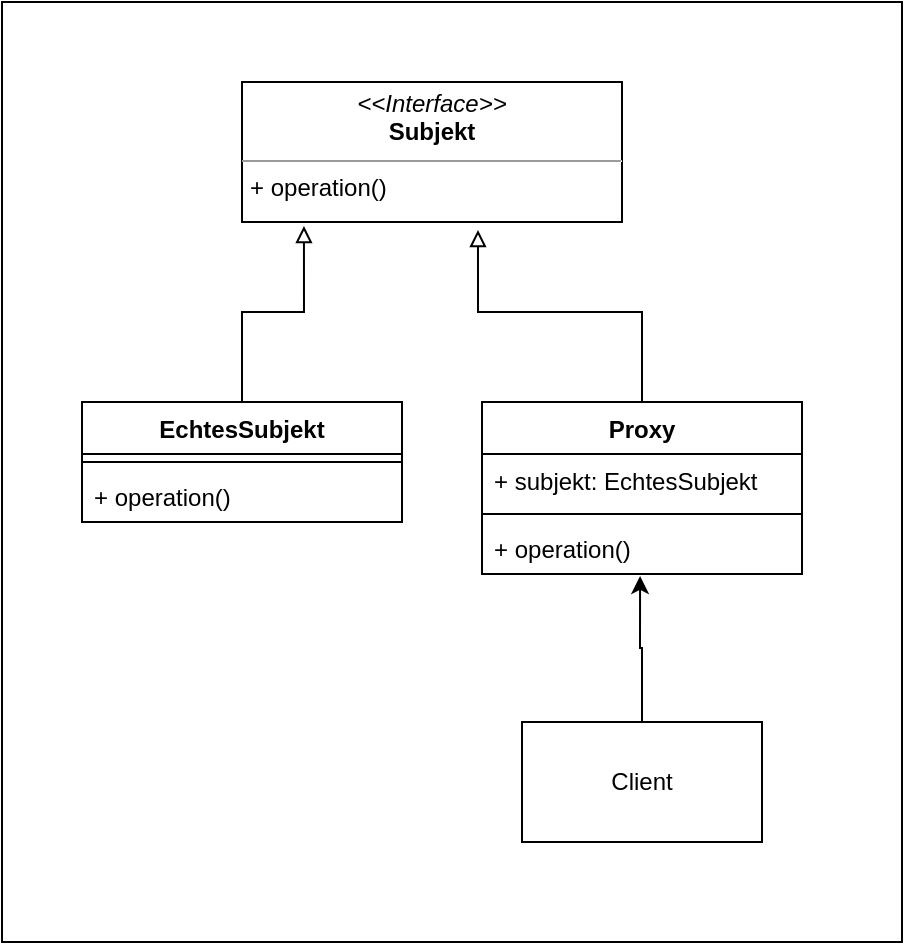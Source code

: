 <mxfile version="16.5.3" type="device"><diagram id="N485lDgVLWSVOFDiKZOG" name="Page-1"><mxGraphModel dx="1298" dy="725" grid="1" gridSize="10" guides="1" tooltips="1" connect="1" arrows="1" fold="1" page="1" pageScale="1" pageWidth="827" pageHeight="1169" math="0" shadow="0"><root><mxCell id="0"/><mxCell id="1" parent="0"/><mxCell id="UstAXTVJvBcp02QzSaID-14" value="" style="rounded=0;whiteSpace=wrap;html=1;" vertex="1" parent="1"><mxGeometry y="80" width="450" height="470" as="geometry"/></mxCell><mxCell id="UstAXTVJvBcp02QzSaID-13" style="edgeStyle=orthogonalEdgeStyle;rounded=0;orthogonalLoop=1;jettySize=auto;html=1;entryX=0.494;entryY=1.038;entryDx=0;entryDy=0;entryPerimeter=0;endArrow=classic;endFill=1;" edge="1" parent="1" source="UstAXTVJvBcp02QzSaID-1" target="UstAXTVJvBcp02QzSaID-11"><mxGeometry relative="1" as="geometry"/></mxCell><mxCell id="UstAXTVJvBcp02QzSaID-1" value="Client" style="rounded=0;whiteSpace=wrap;html=1;" vertex="1" parent="1"><mxGeometry x="260" y="440" width="120" height="60" as="geometry"/></mxCell><mxCell id="UstAXTVJvBcp02QzSaID-2" value="&lt;p style=&quot;margin: 0px ; margin-top: 4px ; text-align: center&quot;&gt;&lt;i&gt;&amp;lt;&amp;lt;Interface&amp;gt;&amp;gt;&lt;/i&gt;&lt;br&gt;&lt;b&gt;Subjekt&lt;/b&gt;&lt;/p&gt;&lt;hr size=&quot;1&quot;&gt;&lt;p style=&quot;margin: 0px ; margin-left: 4px&quot;&gt;+ operation()&lt;br&gt;&lt;/p&gt;" style="verticalAlign=top;align=left;overflow=fill;fontSize=12;fontFamily=Helvetica;html=1;" vertex="1" parent="1"><mxGeometry x="120" y="120" width="190" height="70" as="geometry"/></mxCell><mxCell id="UstAXTVJvBcp02QzSaID-7" style="edgeStyle=orthogonalEdgeStyle;rounded=0;orthogonalLoop=1;jettySize=auto;html=1;entryX=0.163;entryY=1.029;entryDx=0;entryDy=0;entryPerimeter=0;endArrow=block;endFill=0;" edge="1" parent="1" source="UstAXTVJvBcp02QzSaID-3" target="UstAXTVJvBcp02QzSaID-2"><mxGeometry relative="1" as="geometry"/></mxCell><mxCell id="UstAXTVJvBcp02QzSaID-3" value="EchtesSubjekt" style="swimlane;fontStyle=1;align=center;verticalAlign=top;childLayout=stackLayout;horizontal=1;startSize=26;horizontalStack=0;resizeParent=1;resizeParentMax=0;resizeLast=0;collapsible=1;marginBottom=0;" vertex="1" parent="1"><mxGeometry x="40" y="280" width="160" height="60" as="geometry"/></mxCell><mxCell id="UstAXTVJvBcp02QzSaID-5" value="" style="line;strokeWidth=1;fillColor=none;align=left;verticalAlign=middle;spacingTop=-1;spacingLeft=3;spacingRight=3;rotatable=0;labelPosition=right;points=[];portConstraint=eastwest;" vertex="1" parent="UstAXTVJvBcp02QzSaID-3"><mxGeometry y="26" width="160" height="8" as="geometry"/></mxCell><mxCell id="UstAXTVJvBcp02QzSaID-6" value="+ operation()" style="text;strokeColor=none;fillColor=none;align=left;verticalAlign=top;spacingLeft=4;spacingRight=4;overflow=hidden;rotatable=0;points=[[0,0.5],[1,0.5]];portConstraint=eastwest;" vertex="1" parent="UstAXTVJvBcp02QzSaID-3"><mxGeometry y="34" width="160" height="26" as="geometry"/></mxCell><mxCell id="UstAXTVJvBcp02QzSaID-12" style="edgeStyle=orthogonalEdgeStyle;rounded=0;orthogonalLoop=1;jettySize=auto;html=1;entryX=0.621;entryY=1.057;entryDx=0;entryDy=0;entryPerimeter=0;endArrow=block;endFill=0;" edge="1" parent="1" source="UstAXTVJvBcp02QzSaID-8" target="UstAXTVJvBcp02QzSaID-2"><mxGeometry relative="1" as="geometry"/></mxCell><mxCell id="UstAXTVJvBcp02QzSaID-8" value="Proxy" style="swimlane;fontStyle=1;align=center;verticalAlign=top;childLayout=stackLayout;horizontal=1;startSize=26;horizontalStack=0;resizeParent=1;resizeParentMax=0;resizeLast=0;collapsible=1;marginBottom=0;" vertex="1" parent="1"><mxGeometry x="240" y="280" width="160" height="86" as="geometry"/></mxCell><mxCell id="UstAXTVJvBcp02QzSaID-9" value="+ subjekt: EchtesSubjekt" style="text;strokeColor=none;fillColor=none;align=left;verticalAlign=top;spacingLeft=4;spacingRight=4;overflow=hidden;rotatable=0;points=[[0,0.5],[1,0.5]];portConstraint=eastwest;" vertex="1" parent="UstAXTVJvBcp02QzSaID-8"><mxGeometry y="26" width="160" height="26" as="geometry"/></mxCell><mxCell id="UstAXTVJvBcp02QzSaID-10" value="" style="line;strokeWidth=1;fillColor=none;align=left;verticalAlign=middle;spacingTop=-1;spacingLeft=3;spacingRight=3;rotatable=0;labelPosition=right;points=[];portConstraint=eastwest;" vertex="1" parent="UstAXTVJvBcp02QzSaID-8"><mxGeometry y="52" width="160" height="8" as="geometry"/></mxCell><mxCell id="UstAXTVJvBcp02QzSaID-11" value="+ operation()" style="text;strokeColor=none;fillColor=none;align=left;verticalAlign=top;spacingLeft=4;spacingRight=4;overflow=hidden;rotatable=0;points=[[0,0.5],[1,0.5]];portConstraint=eastwest;" vertex="1" parent="UstAXTVJvBcp02QzSaID-8"><mxGeometry y="60" width="160" height="26" as="geometry"/></mxCell></root></mxGraphModel></diagram></mxfile>